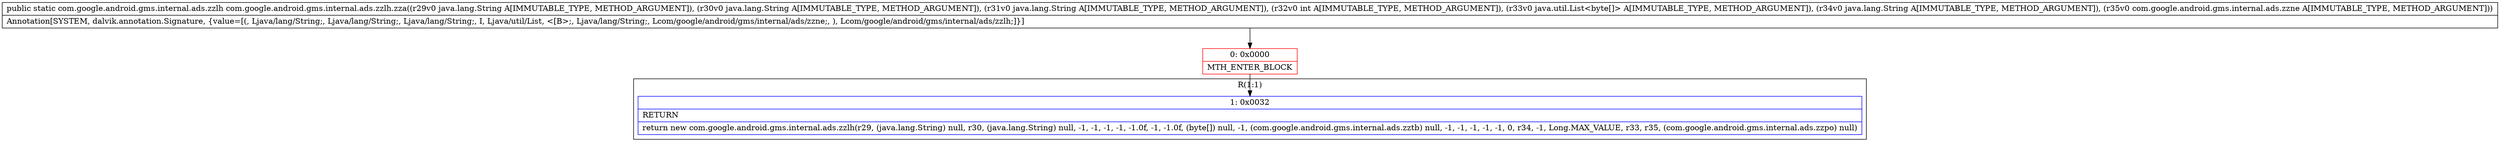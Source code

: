 digraph "CFG forcom.google.android.gms.internal.ads.zzlh.zza(Ljava\/lang\/String;Ljava\/lang\/String;Ljava\/lang\/String;ILjava\/util\/List;Ljava\/lang\/String;Lcom\/google\/android\/gms\/internal\/ads\/zzne;)Lcom\/google\/android\/gms\/internal\/ads\/zzlh;" {
subgraph cluster_Region_269025616 {
label = "R(1:1)";
node [shape=record,color=blue];
Node_1 [shape=record,label="{1\:\ 0x0032|RETURN\l|return new com.google.android.gms.internal.ads.zzlh(r29, (java.lang.String) null, r30, (java.lang.String) null, \-1, \-1, \-1, \-1, \-1.0f, \-1, \-1.0f, (byte[]) null, \-1, (com.google.android.gms.internal.ads.zztb) null, \-1, \-1, \-1, \-1, \-1, 0, r34, \-1, Long.MAX_VALUE, r33, r35, (com.google.android.gms.internal.ads.zzpo) null)\l}"];
}
Node_0 [shape=record,color=red,label="{0\:\ 0x0000|MTH_ENTER_BLOCK\l}"];
MethodNode[shape=record,label="{public static com.google.android.gms.internal.ads.zzlh com.google.android.gms.internal.ads.zzlh.zza((r29v0 java.lang.String A[IMMUTABLE_TYPE, METHOD_ARGUMENT]), (r30v0 java.lang.String A[IMMUTABLE_TYPE, METHOD_ARGUMENT]), (r31v0 java.lang.String A[IMMUTABLE_TYPE, METHOD_ARGUMENT]), (r32v0 int A[IMMUTABLE_TYPE, METHOD_ARGUMENT]), (r33v0 java.util.List\<byte[]\> A[IMMUTABLE_TYPE, METHOD_ARGUMENT]), (r34v0 java.lang.String A[IMMUTABLE_TYPE, METHOD_ARGUMENT]), (r35v0 com.google.android.gms.internal.ads.zzne A[IMMUTABLE_TYPE, METHOD_ARGUMENT]))  | Annotation[SYSTEM, dalvik.annotation.Signature, \{value=[(, Ljava\/lang\/String;, Ljava\/lang\/String;, Ljava\/lang\/String;, I, Ljava\/util\/List, \<[B\>;, Ljava\/lang\/String;, Lcom\/google\/android\/gms\/internal\/ads\/zzne;, ), Lcom\/google\/android\/gms\/internal\/ads\/zzlh;]\}]\l}"];
MethodNode -> Node_0;
Node_0 -> Node_1;
}

